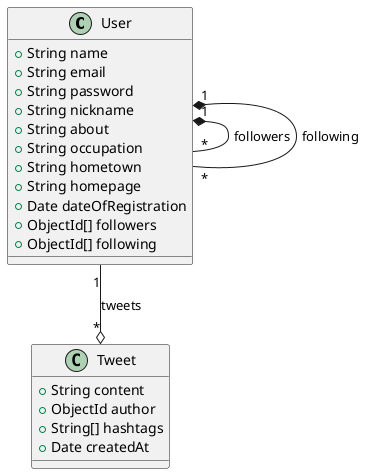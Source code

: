 @startuml

class User {
  +String name
  +String email
  +String password
  +String nickname
  +String about
  +String occupation
  +String hometown
  +String homepage
  +Date dateOfRegistration
  +ObjectId[] followers
  +ObjectId[] following
}

class Tweet {
  +String content
  +ObjectId author
  +String[] hashtags
  +Date createdAt
}

User "1" *-- "*" User : followers
User "1" *-- "*" User : following
User "1" --o "*" Tweet : tweets

@enduml
